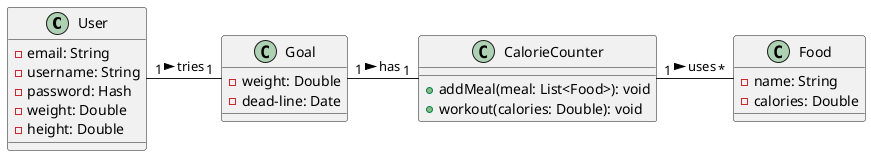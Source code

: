 @startuml

top to bottom direction

class User {
    - email: String
    - username: String
    - password: Hash
    - weight: Double
    - height: Double
}

class Goal {
    - weight: Double
    - dead-line: Date
}

class Food {
    - name: String
    - calories: Double
}

class CalorieCounter {
    + addMeal(meal: List<Food>): void
    + workout(calories: Double): void
}

User "1" - "1" Goal : > tries
Goal "1" - "1" CalorieCounter : > has
CalorieCounter "1" - "*" Food : > uses

@enduml
